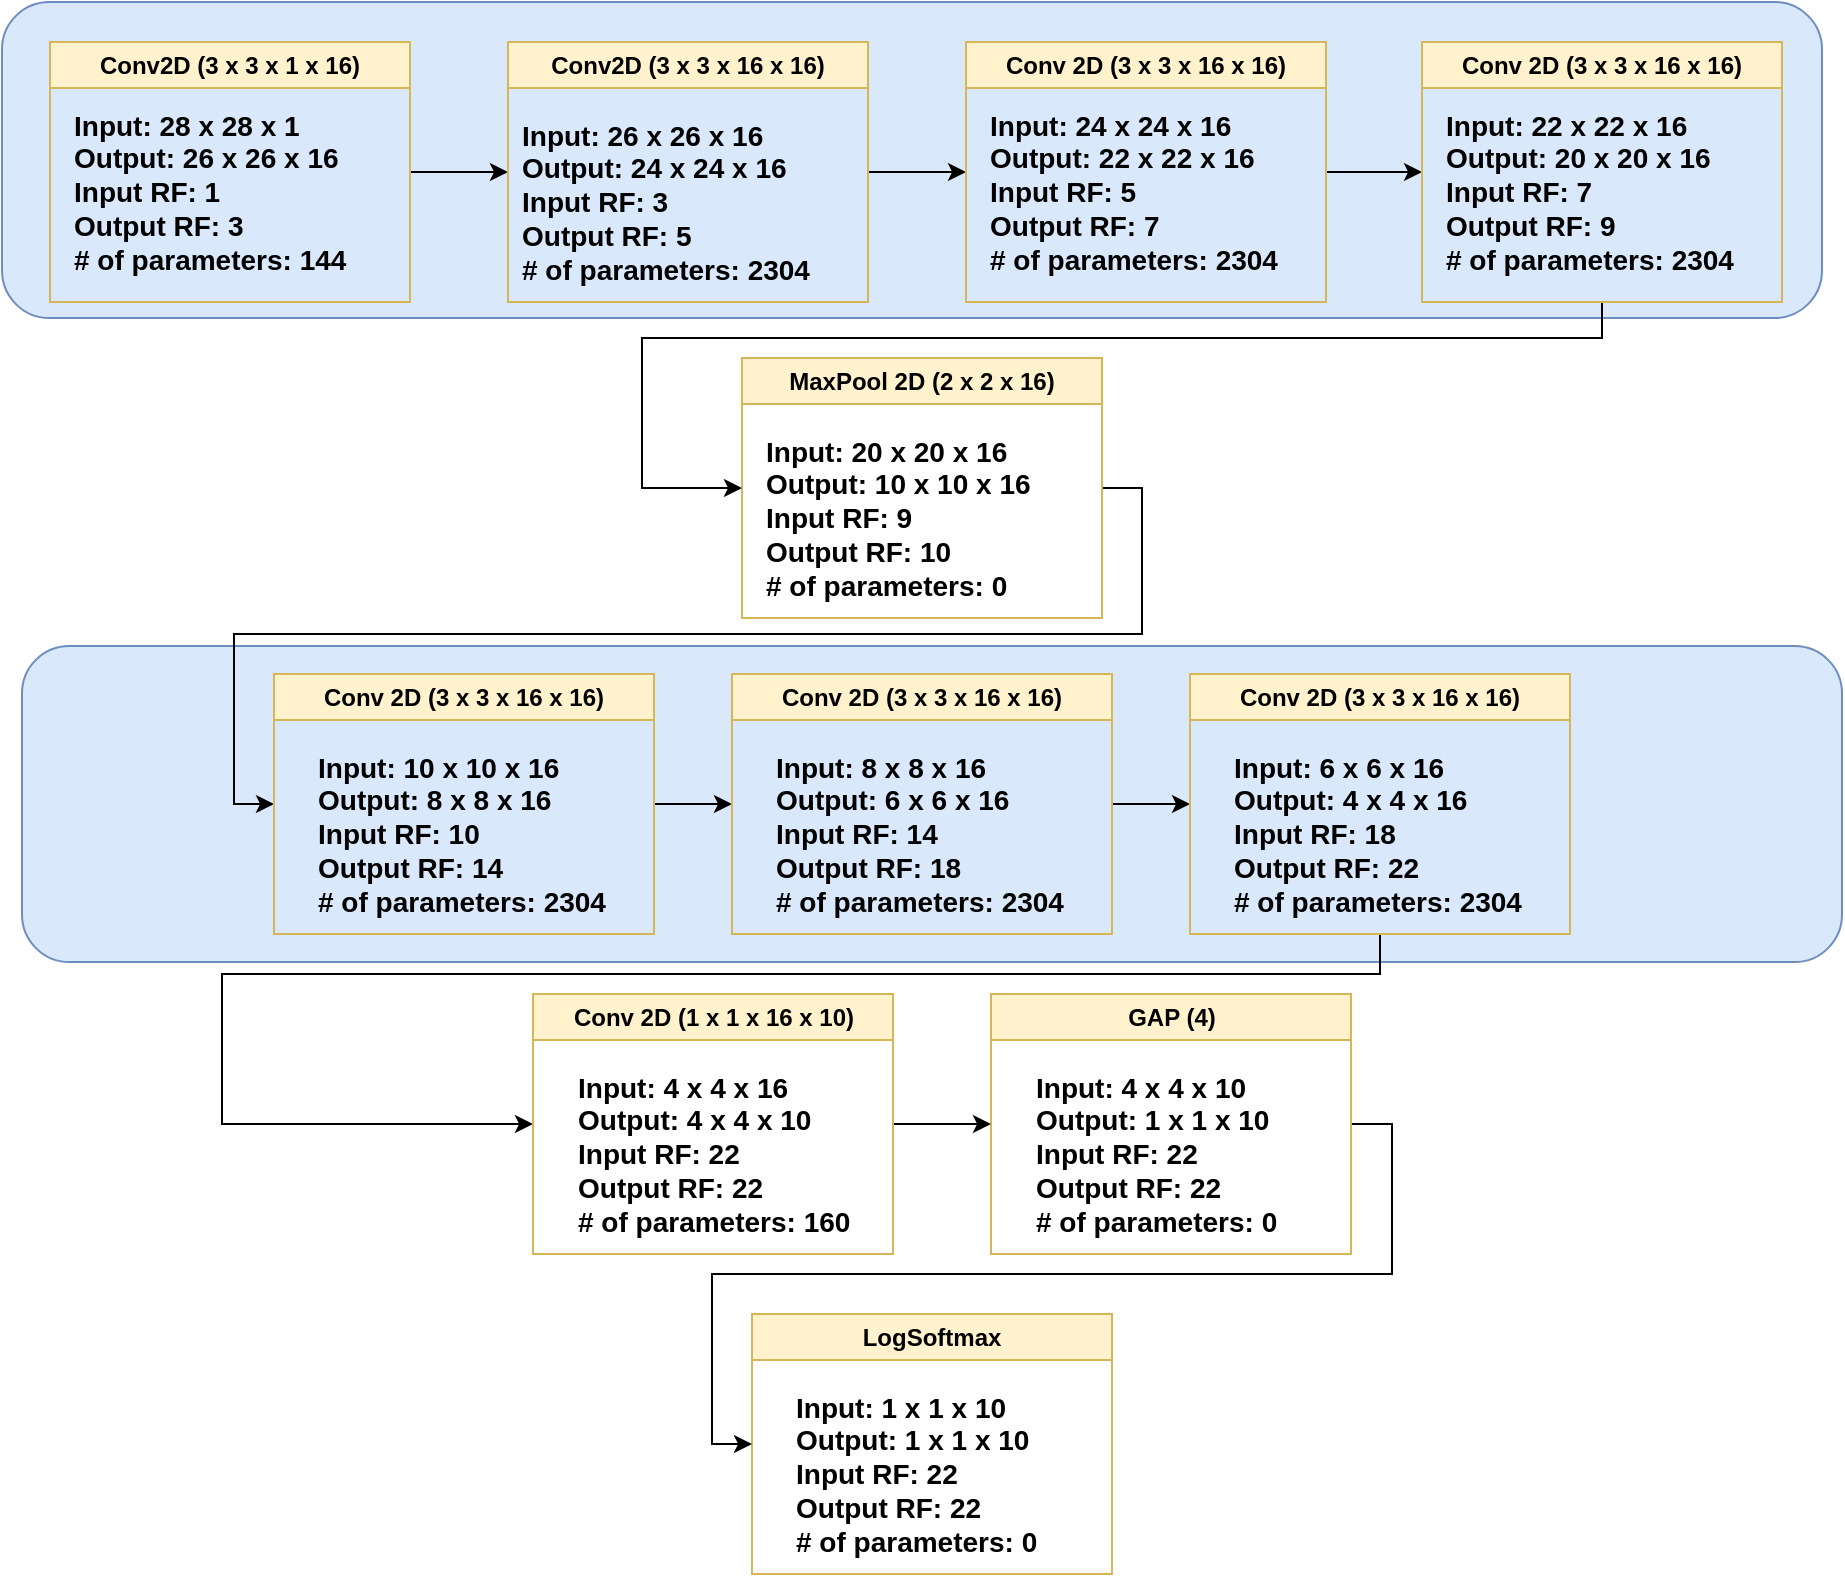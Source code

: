 <mxfile version="21.3.8" type="device">
  <diagram name="Page-1" id="4NobKL0FiNOXIPSiVlQy">
    <mxGraphModel dx="3341" dy="804" grid="1" gridSize="10" guides="1" tooltips="1" connect="1" arrows="1" fold="1" page="1" pageScale="1" pageWidth="827" pageHeight="1169" math="0" shadow="0">
      <root>
        <mxCell id="0" />
        <mxCell id="1" parent="0" />
        <mxCell id="ELZbtfNW_3VUk3NMvu52-114" value="" style="rounded=1;whiteSpace=wrap;html=1;fillColor=#dae8fc;strokeColor=#6c8ebf;" vertex="1" parent="1">
          <mxGeometry x="-910" y="1354" width="910" height="158" as="geometry" />
        </mxCell>
        <mxCell id="ELZbtfNW_3VUk3NMvu52-110" value="" style="rounded=1;whiteSpace=wrap;html=1;fillColor=#dae8fc;strokeColor=#6c8ebf;" vertex="1" parent="1">
          <mxGeometry x="-920" y="1032" width="910" height="158" as="geometry" />
        </mxCell>
        <mxCell id="ELZbtfNW_3VUk3NMvu52-50" style="edgeStyle=orthogonalEdgeStyle;rounded=0;orthogonalLoop=1;jettySize=auto;html=1;exitX=1;exitY=0.5;exitDx=0;exitDy=0;entryX=0;entryY=0.5;entryDx=0;entryDy=0;" edge="1" parent="1" source="ELZbtfNW_3VUk3NMvu52-51" target="ELZbtfNW_3VUk3NMvu52-54">
          <mxGeometry relative="1" as="geometry" />
        </mxCell>
        <mxCell id="ELZbtfNW_3VUk3NMvu52-51" value="Conv2D (3 x 3 x 1 x 16)" style="swimlane;whiteSpace=wrap;html=1;fillColor=#fff2cc;strokeColor=#d6b656;" vertex="1" parent="1">
          <mxGeometry x="-896" y="1052" width="180" height="130" as="geometry">
            <mxRectangle x="90" y="440" width="170" height="30" as="alternateBounds" />
          </mxGeometry>
        </mxCell>
        <mxCell id="ELZbtfNW_3VUk3NMvu52-52" value="&lt;b style=&quot;font-size: 14px;&quot;&gt;Input: 28 x 28 x 1&lt;br&gt;Output: 26 x 26 x 16&lt;br&gt;Input RF: 1&lt;br&gt;Output RF: 3&amp;nbsp;&lt;br&gt;# of parameters: 144&lt;/b&gt;" style="text;html=1;align=left;verticalAlign=middle;resizable=0;points=[];autosize=1;strokeColor=none;fillColor=none;" vertex="1" parent="ELZbtfNW_3VUk3NMvu52-51">
          <mxGeometry x="10" y="25" width="160" height="100" as="geometry" />
        </mxCell>
        <mxCell id="ELZbtfNW_3VUk3NMvu52-53" style="edgeStyle=orthogonalEdgeStyle;rounded=0;orthogonalLoop=1;jettySize=auto;html=1;entryX=0;entryY=0.5;entryDx=0;entryDy=0;" edge="1" parent="1" source="ELZbtfNW_3VUk3NMvu52-54" target="ELZbtfNW_3VUk3NMvu52-57">
          <mxGeometry relative="1" as="geometry" />
        </mxCell>
        <mxCell id="ELZbtfNW_3VUk3NMvu52-54" value="Conv2D (3 x 3 x 16 x 16)" style="swimlane;whiteSpace=wrap;html=1;fillColor=#fff2cc;strokeColor=#d6b656;" vertex="1" parent="1">
          <mxGeometry x="-667" y="1052" width="180" height="130" as="geometry">
            <mxRectangle x="90" y="440" width="170" height="30" as="alternateBounds" />
          </mxGeometry>
        </mxCell>
        <mxCell id="ELZbtfNW_3VUk3NMvu52-55" value="&lt;b style=&quot;font-size: 14px;&quot;&gt;Input: 26 x 26 x 16&lt;br&gt;Output: 24 x 24 x 16&lt;br&gt;Input RF: 3&lt;br&gt;Output RF: 5&amp;nbsp;&lt;br&gt;# of parameters: 2304&lt;/b&gt;" style="text;html=1;align=left;verticalAlign=middle;resizable=0;points=[];autosize=1;strokeColor=none;fillColor=none;" vertex="1" parent="ELZbtfNW_3VUk3NMvu52-54">
          <mxGeometry x="5" y="30" width="170" height="100" as="geometry" />
        </mxCell>
        <mxCell id="ELZbtfNW_3VUk3NMvu52-72" style="edgeStyle=orthogonalEdgeStyle;rounded=0;orthogonalLoop=1;jettySize=auto;html=1;entryX=0;entryY=0.5;entryDx=0;entryDy=0;" edge="1" parent="1" source="ELZbtfNW_3VUk3NMvu52-57" target="ELZbtfNW_3VUk3NMvu52-70">
          <mxGeometry relative="1" as="geometry" />
        </mxCell>
        <mxCell id="ELZbtfNW_3VUk3NMvu52-57" value="Conv 2D (3 x 3 x 16 x 16)" style="swimlane;whiteSpace=wrap;html=1;fillColor=#fff2cc;strokeColor=#d6b656;" vertex="1" parent="1">
          <mxGeometry x="-438" y="1052" width="180" height="130" as="geometry">
            <mxRectangle x="90" y="440" width="170" height="30" as="alternateBounds" />
          </mxGeometry>
        </mxCell>
        <mxCell id="ELZbtfNW_3VUk3NMvu52-58" value="&lt;b style=&quot;font-size: 14px;&quot;&gt;Input: 24 x 24 x 16&lt;br&gt;Output: 22 x 22 x 16&lt;br&gt;Input RF: 5&lt;br&gt;Output RF: 7&amp;nbsp;&lt;br&gt;# of parameters: 2304&lt;/b&gt;" style="text;html=1;align=left;verticalAlign=middle;resizable=0;points=[];autosize=1;strokeColor=none;fillColor=none;" vertex="1" parent="ELZbtfNW_3VUk3NMvu52-57">
          <mxGeometry x="10" y="25" width="170" height="100" as="geometry" />
        </mxCell>
        <mxCell id="ELZbtfNW_3VUk3NMvu52-109" style="edgeStyle=orthogonalEdgeStyle;rounded=0;orthogonalLoop=1;jettySize=auto;html=1;exitX=1;exitY=0.5;exitDx=0;exitDy=0;entryX=0;entryY=0.5;entryDx=0;entryDy=0;" edge="1" parent="1" source="ELZbtfNW_3VUk3NMvu52-60" target="ELZbtfNW_3VUk3NMvu52-63">
          <mxGeometry relative="1" as="geometry">
            <Array as="points">
              <mxPoint x="-350" y="1275" />
              <mxPoint x="-350" y="1348" />
              <mxPoint x="-804" y="1348" />
              <mxPoint x="-804" y="1433" />
            </Array>
          </mxGeometry>
        </mxCell>
        <mxCell id="ELZbtfNW_3VUk3NMvu52-60" value="MaxPool 2D (2 x 2 x 16)" style="swimlane;whiteSpace=wrap;html=1;fillColor=#fff2cc;strokeColor=#d6b656;" vertex="1" parent="1">
          <mxGeometry x="-550" y="1210" width="180" height="130" as="geometry">
            <mxRectangle x="90" y="440" width="170" height="30" as="alternateBounds" />
          </mxGeometry>
        </mxCell>
        <mxCell id="ELZbtfNW_3VUk3NMvu52-61" value="&lt;b style=&quot;font-size: 14px;&quot;&gt;Input: 20 x 20 x 16&lt;br&gt;Output: 10 x 10 x 16&lt;br&gt;Input RF: 9&lt;br&gt;Output RF: 10&amp;nbsp;&lt;br&gt;# of parameters: 0&lt;/b&gt;" style="text;html=1;align=left;verticalAlign=middle;resizable=0;points=[];autosize=1;strokeColor=none;fillColor=none;" vertex="1" parent="ELZbtfNW_3VUk3NMvu52-60">
          <mxGeometry x="10" y="30" width="160" height="100" as="geometry" />
        </mxCell>
        <mxCell id="ELZbtfNW_3VUk3NMvu52-79" value="" style="edgeStyle=orthogonalEdgeStyle;rounded=0;orthogonalLoop=1;jettySize=auto;html=1;entryX=0;entryY=0.5;entryDx=0;entryDy=0;" edge="1" parent="1" source="ELZbtfNW_3VUk3NMvu52-63" target="ELZbtfNW_3VUk3NMvu52-75">
          <mxGeometry relative="1" as="geometry" />
        </mxCell>
        <mxCell id="ELZbtfNW_3VUk3NMvu52-63" value="Conv 2D (3 x 3 x 16 x 16)" style="swimlane;whiteSpace=wrap;html=1;fillColor=#fff2cc;strokeColor=#d6b656;" vertex="1" parent="1">
          <mxGeometry x="-784" y="1368" width="190" height="130" as="geometry">
            <mxRectangle x="90" y="440" width="170" height="30" as="alternateBounds" />
          </mxGeometry>
        </mxCell>
        <mxCell id="ELZbtfNW_3VUk3NMvu52-64" value="&lt;b style=&quot;font-size: 14px;&quot;&gt;Input: 10 x 10 x 16&lt;br&gt;Output: 8 x 8 x 16&lt;br&gt;Input RF: 10&lt;br&gt;Output RF: 14&amp;nbsp;&lt;br&gt;# of parameters: 2304&lt;/b&gt;" style="text;html=1;align=left;verticalAlign=middle;resizable=0;points=[];autosize=1;strokeColor=none;fillColor=none;" vertex="1" parent="ELZbtfNW_3VUk3NMvu52-63">
          <mxGeometry x="20" y="30" width="170" height="100" as="geometry" />
        </mxCell>
        <mxCell id="ELZbtfNW_3VUk3NMvu52-65" value="LogSoftmax" style="swimlane;whiteSpace=wrap;html=1;fillColor=#fff2cc;strokeColor=#d6b656;" vertex="1" parent="1">
          <mxGeometry x="-545" y="1688" width="180" height="130" as="geometry">
            <mxRectangle x="90" y="440" width="170" height="30" as="alternateBounds" />
          </mxGeometry>
        </mxCell>
        <mxCell id="ELZbtfNW_3VUk3NMvu52-66" value="&lt;b style=&quot;font-size: 14px;&quot;&gt;Input: 1 x 1 x 10&lt;br&gt;Output: 1 x 1 x 10&lt;br&gt;Input RF: 22&lt;br&gt;Output RF: 22&amp;nbsp;&lt;br&gt;# of parameters: 0&lt;/b&gt;" style="text;html=1;align=left;verticalAlign=middle;resizable=0;points=[];autosize=1;strokeColor=none;fillColor=none;" vertex="1" parent="ELZbtfNW_3VUk3NMvu52-65">
          <mxGeometry x="20" y="30" width="140" height="100" as="geometry" />
        </mxCell>
        <mxCell id="ELZbtfNW_3VUk3NMvu52-67" style="edgeStyle=orthogonalEdgeStyle;rounded=0;orthogonalLoop=1;jettySize=auto;html=1;exitX=1;exitY=0.5;exitDx=0;exitDy=0;entryX=0;entryY=0.5;entryDx=0;entryDy=0;" edge="1" parent="1" source="ELZbtfNW_3VUk3NMvu52-68" target="ELZbtfNW_3VUk3NMvu52-65">
          <mxGeometry relative="1" as="geometry">
            <Array as="points">
              <mxPoint x="-225" y="1593" />
              <mxPoint x="-225" y="1668" />
              <mxPoint x="-565" y="1668" />
              <mxPoint x="-565" y="1753" />
            </Array>
          </mxGeometry>
        </mxCell>
        <mxCell id="ELZbtfNW_3VUk3NMvu52-68" value="GAP (4)" style="swimlane;whiteSpace=wrap;html=1;fillColor=#fff2cc;strokeColor=#d6b656;" vertex="1" parent="1">
          <mxGeometry x="-425.5" y="1528" width="180" height="130" as="geometry">
            <mxRectangle x="90" y="440" width="170" height="30" as="alternateBounds" />
          </mxGeometry>
        </mxCell>
        <mxCell id="ELZbtfNW_3VUk3NMvu52-69" value="&lt;b style=&quot;font-size: 14px;&quot;&gt;Input: 4 x 4 x 10&lt;br&gt;Output: 1 x 1 x 10&lt;br&gt;Input RF: 22&lt;br&gt;Output RF: 22&amp;nbsp;&lt;br&gt;# of parameters: 0&lt;/b&gt;" style="text;html=1;align=left;verticalAlign=middle;resizable=0;points=[];autosize=1;strokeColor=none;fillColor=none;" vertex="1" parent="ELZbtfNW_3VUk3NMvu52-68">
          <mxGeometry x="20" y="30" width="140" height="100" as="geometry" />
        </mxCell>
        <mxCell id="ELZbtfNW_3VUk3NMvu52-108" style="edgeStyle=orthogonalEdgeStyle;rounded=0;orthogonalLoop=1;jettySize=auto;html=1;entryX=0;entryY=0.5;entryDx=0;entryDy=0;" edge="1" parent="1" source="ELZbtfNW_3VUk3NMvu52-70" target="ELZbtfNW_3VUk3NMvu52-60">
          <mxGeometry relative="1" as="geometry">
            <mxPoint x="-140" y="1230" as="targetPoint" />
            <Array as="points">
              <mxPoint x="-120" y="1200" />
              <mxPoint x="-600" y="1200" />
              <mxPoint x="-600" y="1275" />
            </Array>
          </mxGeometry>
        </mxCell>
        <mxCell id="ELZbtfNW_3VUk3NMvu52-70" value="Conv 2D (3 x 3 x 16 x 16)" style="swimlane;whiteSpace=wrap;html=1;fillColor=#fff2cc;strokeColor=#d6b656;" vertex="1" parent="1">
          <mxGeometry x="-210" y="1052" width="180" height="130" as="geometry">
            <mxRectangle x="90" y="440" width="170" height="30" as="alternateBounds" />
          </mxGeometry>
        </mxCell>
        <mxCell id="ELZbtfNW_3VUk3NMvu52-71" value="&lt;b style=&quot;font-size: 14px;&quot;&gt;Input: 22 x 22 x 16&lt;br&gt;Output: 20 x 20 x 16&lt;br&gt;Input RF: 7&lt;br&gt;Output RF: 9&amp;nbsp;&amp;nbsp;&lt;br&gt;# of parameters: 2304&lt;/b&gt;" style="text;html=1;align=left;verticalAlign=middle;resizable=0;points=[];autosize=1;strokeColor=none;fillColor=none;" vertex="1" parent="ELZbtfNW_3VUk3NMvu52-70">
          <mxGeometry x="10" y="25" width="170" height="100" as="geometry" />
        </mxCell>
        <mxCell id="ELZbtfNW_3VUk3NMvu52-81" value="" style="edgeStyle=orthogonalEdgeStyle;rounded=0;orthogonalLoop=1;jettySize=auto;html=1;entryX=0;entryY=0.5;entryDx=0;entryDy=0;" edge="1" parent="1" source="ELZbtfNW_3VUk3NMvu52-75" target="ELZbtfNW_3VUk3NMvu52-77">
          <mxGeometry relative="1" as="geometry" />
        </mxCell>
        <mxCell id="ELZbtfNW_3VUk3NMvu52-75" value="Conv 2D (3 x 3 x 16 x 16)" style="swimlane;whiteSpace=wrap;html=1;fillColor=#fff2cc;strokeColor=#d6b656;" vertex="1" parent="1">
          <mxGeometry x="-555" y="1368" width="190" height="130" as="geometry">
            <mxRectangle x="90" y="440" width="170" height="30" as="alternateBounds" />
          </mxGeometry>
        </mxCell>
        <mxCell id="ELZbtfNW_3VUk3NMvu52-76" value="&lt;b style=&quot;font-size: 14px;&quot;&gt;Input: 8 x 8 x 16&lt;br&gt;Output: 6 x 6 x 16&lt;br&gt;Input RF: 14&lt;br&gt;Output RF: 18&amp;nbsp;&lt;br&gt;# of parameters: 2304&lt;/b&gt;" style="text;html=1;align=left;verticalAlign=middle;resizable=0;points=[];autosize=1;strokeColor=none;fillColor=none;" vertex="1" parent="ELZbtfNW_3VUk3NMvu52-75">
          <mxGeometry x="20" y="30" width="170" height="100" as="geometry" />
        </mxCell>
        <mxCell id="ELZbtfNW_3VUk3NMvu52-84" value="" style="edgeStyle=orthogonalEdgeStyle;rounded=0;orthogonalLoop=1;jettySize=auto;html=1;entryX=0;entryY=0.5;entryDx=0;entryDy=0;" edge="1" parent="1" source="ELZbtfNW_3VUk3NMvu52-77" target="ELZbtfNW_3VUk3NMvu52-82">
          <mxGeometry relative="1" as="geometry">
            <Array as="points">
              <mxPoint x="-231" y="1518" />
              <mxPoint x="-810" y="1518" />
              <mxPoint x="-810" y="1593" />
            </Array>
          </mxGeometry>
        </mxCell>
        <mxCell id="ELZbtfNW_3VUk3NMvu52-77" value="Conv 2D (3 x 3 x 16 x 16)" style="swimlane;whiteSpace=wrap;html=1;fillColor=#fff2cc;strokeColor=#d6b656;" vertex="1" parent="1">
          <mxGeometry x="-326" y="1368" width="190" height="130" as="geometry">
            <mxRectangle x="90" y="440" width="170" height="30" as="alternateBounds" />
          </mxGeometry>
        </mxCell>
        <mxCell id="ELZbtfNW_3VUk3NMvu52-78" value="&lt;b style=&quot;font-size: 14px;&quot;&gt;Input: 6 x 6 x 16&lt;br&gt;Output: 4 x 4 x 16&lt;br&gt;Input RF: 18&lt;br&gt;Output RF: 22&amp;nbsp;&lt;br&gt;# of parameters: 2304&lt;/b&gt;" style="text;html=1;align=left;verticalAlign=middle;resizable=0;points=[];autosize=1;strokeColor=none;fillColor=none;" vertex="1" parent="ELZbtfNW_3VUk3NMvu52-77">
          <mxGeometry x="20" y="30" width="170" height="100" as="geometry" />
        </mxCell>
        <mxCell id="ELZbtfNW_3VUk3NMvu52-85" value="" style="edgeStyle=orthogonalEdgeStyle;rounded=0;orthogonalLoop=1;jettySize=auto;html=1;entryX=0;entryY=0.5;entryDx=0;entryDy=0;" edge="1" parent="1" source="ELZbtfNW_3VUk3NMvu52-82" target="ELZbtfNW_3VUk3NMvu52-68">
          <mxGeometry relative="1" as="geometry" />
        </mxCell>
        <mxCell id="ELZbtfNW_3VUk3NMvu52-82" value="Conv 2D (1 x 1 x 16 x 10)" style="swimlane;whiteSpace=wrap;html=1;fillColor=#fff2cc;strokeColor=#d6b656;" vertex="1" parent="1">
          <mxGeometry x="-654.5" y="1528" width="180" height="130" as="geometry">
            <mxRectangle x="90" y="440" width="170" height="30" as="alternateBounds" />
          </mxGeometry>
        </mxCell>
        <mxCell id="ELZbtfNW_3VUk3NMvu52-83" value="&lt;b style=&quot;font-size: 14px;&quot;&gt;Input: 4 x 4 x 16&lt;br&gt;Output: 4 x 4 x 10&lt;br&gt;Input RF: 22&lt;br&gt;Output RF: 22&amp;nbsp;&lt;br&gt;# of parameters: 160&lt;/b&gt;" style="text;html=1;align=left;verticalAlign=middle;resizable=0;points=[];autosize=1;strokeColor=none;fillColor=none;" vertex="1" parent="ELZbtfNW_3VUk3NMvu52-82">
          <mxGeometry x="20" y="30" width="160" height="100" as="geometry" />
        </mxCell>
      </root>
    </mxGraphModel>
  </diagram>
</mxfile>
